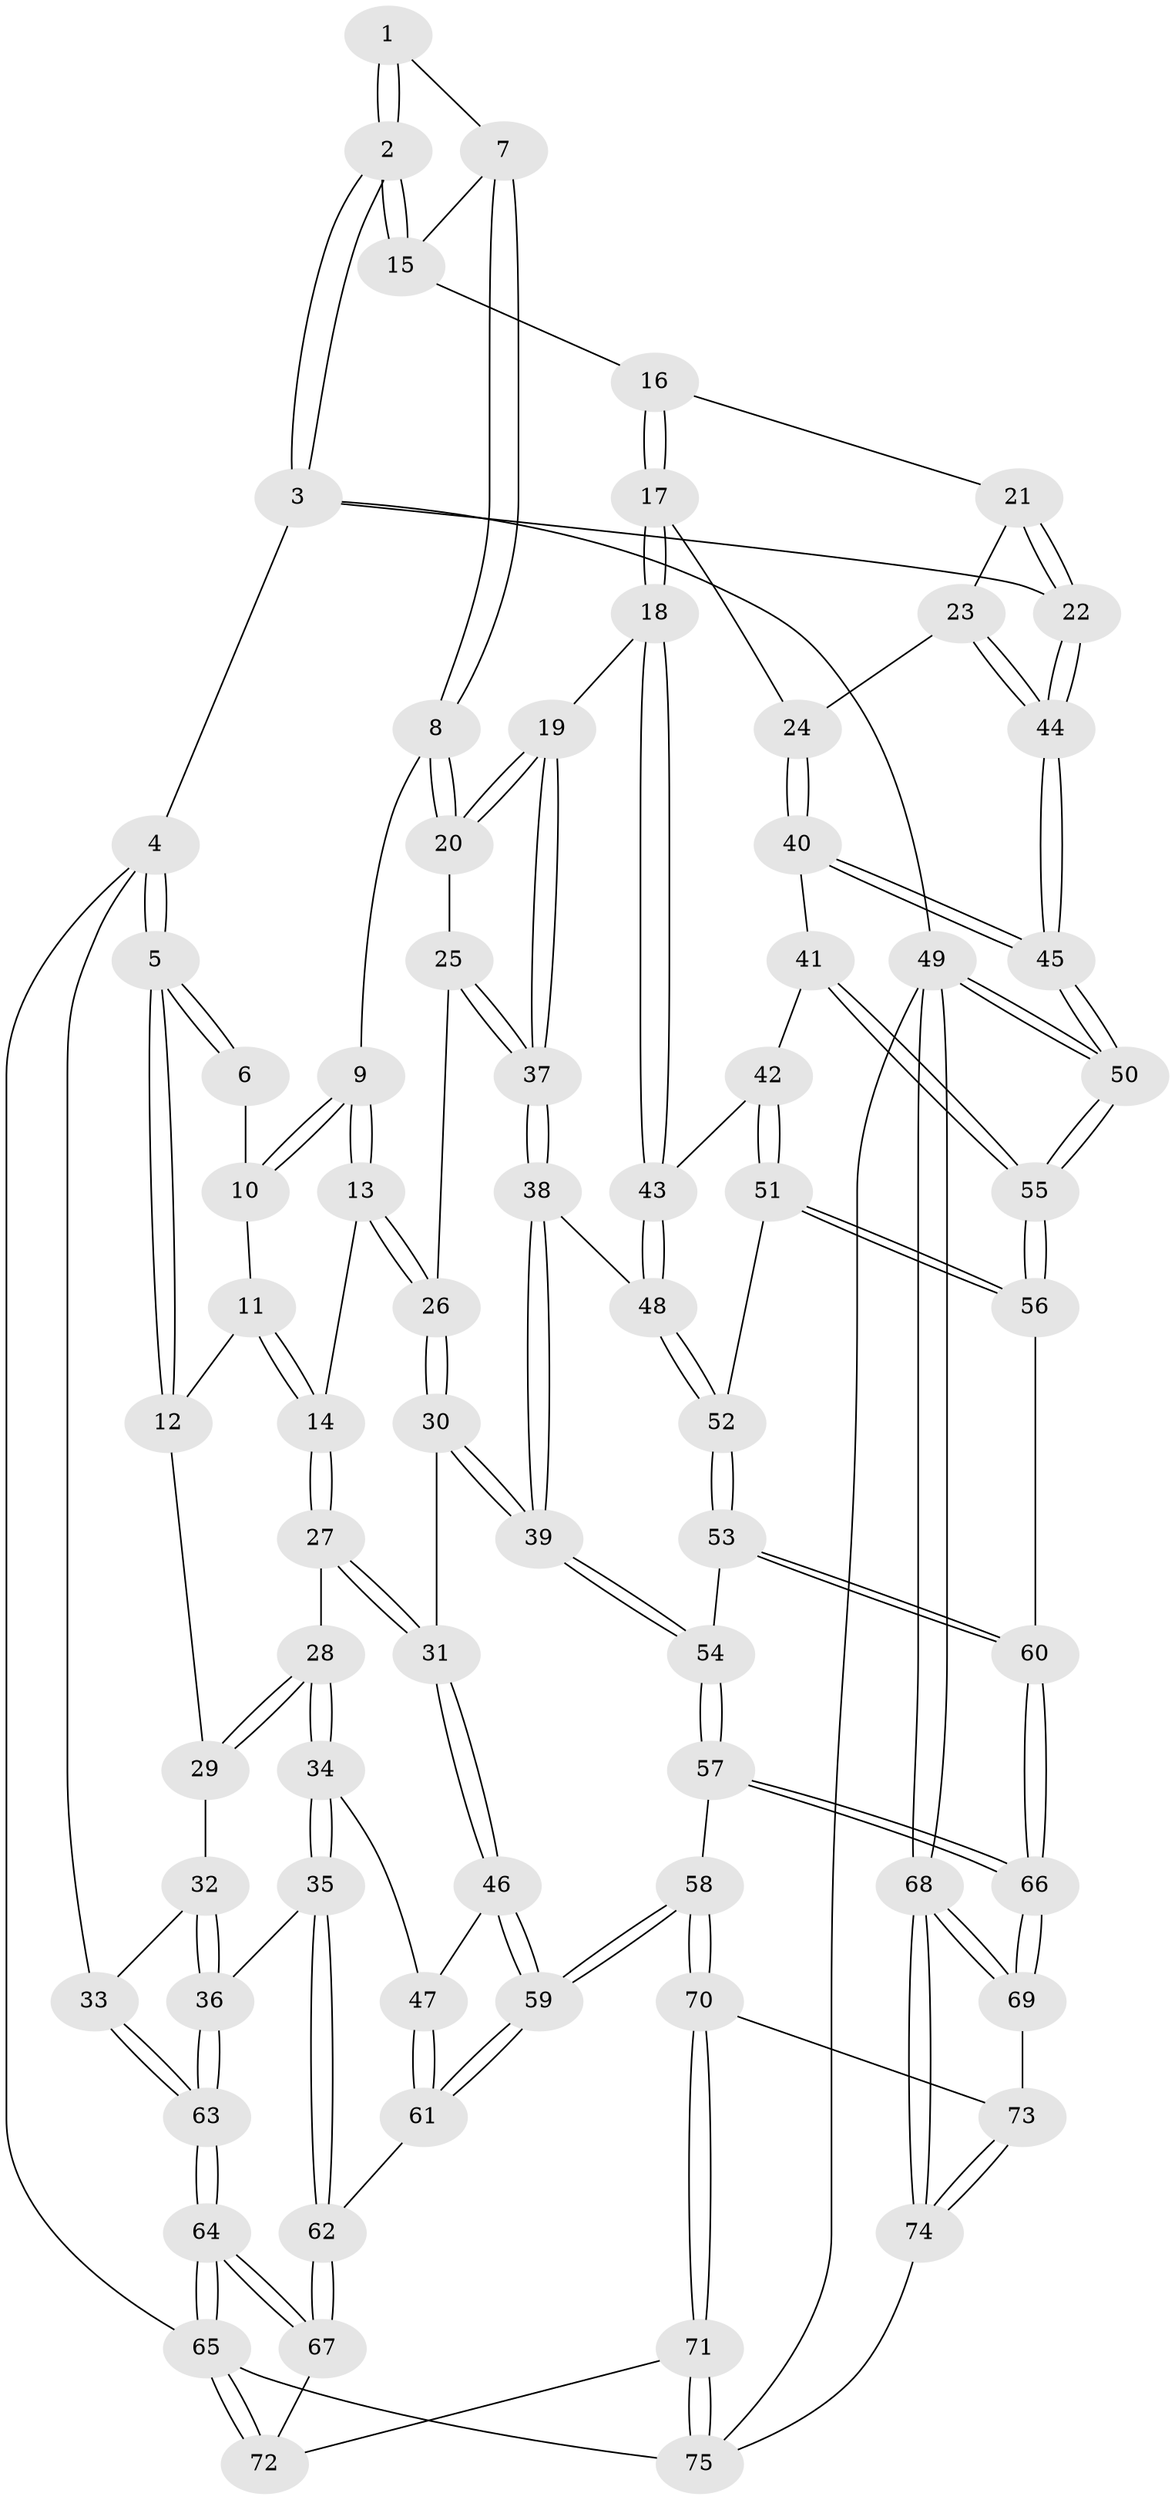 // Generated by graph-tools (version 1.1) at 2025/27/03/09/25 03:27:11]
// undirected, 75 vertices, 184 edges
graph export_dot {
graph [start="1"]
  node [color=gray90,style=filled];
  1 [pos="+0.6158613423135118+0"];
  2 [pos="+1+0"];
  3 [pos="+1+0"];
  4 [pos="+0+0"];
  5 [pos="+0+0"];
  6 [pos="+0.43201484636843235+0"];
  7 [pos="+0.7563913440161236+0.14444083927914345"];
  8 [pos="+0.7420510269605821+0.15349734303504578"];
  9 [pos="+0.5104220977862673+0.1446201515641538"];
  10 [pos="+0.4324816423199831+0"];
  11 [pos="+0.271440520141319+0.12473370920039871"];
  12 [pos="+0.12525437614205964+0.17488474787602826"];
  13 [pos="+0.49805567337502393+0.17633887596876954"];
  14 [pos="+0.36769568128013486+0.22469430926474077"];
  15 [pos="+0.8448398654156952+0.13627911935846646"];
  16 [pos="+0.8643317451769995+0.19007641981838577"];
  17 [pos="+0.8720680405596035+0.3558107811930758"];
  18 [pos="+0.8121910105520904+0.38210042475397044"];
  19 [pos="+0.7738463198532244+0.36373421506562603"];
  20 [pos="+0.7129097211707924+0.30456089861549024"];
  21 [pos="+0.9560375997643599+0.24145892201340938"];
  22 [pos="+1+0.10495460998043854"];
  23 [pos="+0.9996864285428845+0.36547136021887644"];
  24 [pos="+0.9259230633005187+0.3729794852046684"];
  25 [pos="+0.5936115025892735+0.34023549075702164"];
  26 [pos="+0.5409126892260133+0.32838205770648426"];
  27 [pos="+0.26543778647872535+0.3397676664633228"];
  28 [pos="+0.2579814766917048+0.3405435932763958"];
  29 [pos="+0.1532639850980377+0.2795702089691537"];
  30 [pos="+0.45573418674848293+0.4534307710374539"];
  31 [pos="+0.4475090683708943+0.4563988807038527"];
  32 [pos="+0.09336244128260598+0.32846211587118285"];
  33 [pos="+0+0.38873177303565387"];
  34 [pos="+0.20564310715058337+0.4983402921132378"];
  35 [pos="+0.09990073010640345+0.5867008316278105"];
  36 [pos="+0.07773310094924109+0.578216389498186"];
  37 [pos="+0.6609904496689959+0.4414800894777571"];
  38 [pos="+0.6648519785989908+0.48467378532840283"];
  39 [pos="+0.5896193305114251+0.5400911956738998"];
  40 [pos="+0.9167947274974203+0.5117300448991299"];
  41 [pos="+0.9040974879179329+0.5284554689637059"];
  42 [pos="+0.8755915915185606+0.5185909959438251"];
  43 [pos="+0.8000431223966641+0.446458578966134"];
  44 [pos="+1+0.3936871586017576"];
  45 [pos="+1+0.45725775196534996"];
  46 [pos="+0.40720830230935634+0.5325942393546748"];
  47 [pos="+0.34477597677934274+0.5535298762953954"];
  48 [pos="+0.7454523093904846+0.5092659699372085"];
  49 [pos="+1+1"];
  50 [pos="+1+1"];
  51 [pos="+0.7821005275821025+0.5732468110087764"];
  52 [pos="+0.7552827022350539+0.551111534991638"];
  53 [pos="+0.6739016406491394+0.6233803354157854"];
  54 [pos="+0.5978850585636053+0.5838468445338136"];
  55 [pos="+0.9487951706337858+0.744640212247205"];
  56 [pos="+0.8403896511431298+0.6744047561573597"];
  57 [pos="+0.48238543301789355+0.751980891105323"];
  58 [pos="+0.4753315245648206+0.7524710932935813"];
  59 [pos="+0.4743817622990842+0.7516783405811842"];
  60 [pos="+0.6937983425900818+0.6725109331654646"];
  61 [pos="+0.24489254275287153+0.7074492151915269"];
  62 [pos="+0.18513915053149194+0.7216977295533324"];
  63 [pos="+0+0.5646306907610964"];
  64 [pos="+0+0.8039617606908086"];
  65 [pos="+0+1"];
  66 [pos="+0.6287973559675357+0.8092606319030703"];
  67 [pos="+0.15707114154858282+0.8235938200934008"];
  68 [pos="+1+1"];
  69 [pos="+0.6386406161254087+0.820394160282597"];
  70 [pos="+0.42018693123404666+0.8742837909106188"];
  71 [pos="+0.2075212292742002+0.9474985590259478"];
  72 [pos="+0.17579189513633497+0.8877233426523271"];
  73 [pos="+0.485400692432316+1"];
  74 [pos="+0.523508158432953+1"];
  75 [pos="+0.19096014681775883+1"];
  1 -- 2;
  1 -- 2;
  1 -- 7;
  2 -- 3;
  2 -- 3;
  2 -- 15;
  2 -- 15;
  3 -- 4;
  3 -- 22;
  3 -- 49;
  4 -- 5;
  4 -- 5;
  4 -- 33;
  4 -- 65;
  5 -- 6;
  5 -- 6;
  5 -- 12;
  5 -- 12;
  6 -- 10;
  7 -- 8;
  7 -- 8;
  7 -- 15;
  8 -- 9;
  8 -- 20;
  8 -- 20;
  9 -- 10;
  9 -- 10;
  9 -- 13;
  9 -- 13;
  10 -- 11;
  11 -- 12;
  11 -- 14;
  11 -- 14;
  12 -- 29;
  13 -- 14;
  13 -- 26;
  13 -- 26;
  14 -- 27;
  14 -- 27;
  15 -- 16;
  16 -- 17;
  16 -- 17;
  16 -- 21;
  17 -- 18;
  17 -- 18;
  17 -- 24;
  18 -- 19;
  18 -- 43;
  18 -- 43;
  19 -- 20;
  19 -- 20;
  19 -- 37;
  19 -- 37;
  20 -- 25;
  21 -- 22;
  21 -- 22;
  21 -- 23;
  22 -- 44;
  22 -- 44;
  23 -- 24;
  23 -- 44;
  23 -- 44;
  24 -- 40;
  24 -- 40;
  25 -- 26;
  25 -- 37;
  25 -- 37;
  26 -- 30;
  26 -- 30;
  27 -- 28;
  27 -- 31;
  27 -- 31;
  28 -- 29;
  28 -- 29;
  28 -- 34;
  28 -- 34;
  29 -- 32;
  30 -- 31;
  30 -- 39;
  30 -- 39;
  31 -- 46;
  31 -- 46;
  32 -- 33;
  32 -- 36;
  32 -- 36;
  33 -- 63;
  33 -- 63;
  34 -- 35;
  34 -- 35;
  34 -- 47;
  35 -- 36;
  35 -- 62;
  35 -- 62;
  36 -- 63;
  36 -- 63;
  37 -- 38;
  37 -- 38;
  38 -- 39;
  38 -- 39;
  38 -- 48;
  39 -- 54;
  39 -- 54;
  40 -- 41;
  40 -- 45;
  40 -- 45;
  41 -- 42;
  41 -- 55;
  41 -- 55;
  42 -- 43;
  42 -- 51;
  42 -- 51;
  43 -- 48;
  43 -- 48;
  44 -- 45;
  44 -- 45;
  45 -- 50;
  45 -- 50;
  46 -- 47;
  46 -- 59;
  46 -- 59;
  47 -- 61;
  47 -- 61;
  48 -- 52;
  48 -- 52;
  49 -- 50;
  49 -- 50;
  49 -- 68;
  49 -- 68;
  49 -- 75;
  50 -- 55;
  50 -- 55;
  51 -- 52;
  51 -- 56;
  51 -- 56;
  52 -- 53;
  52 -- 53;
  53 -- 54;
  53 -- 60;
  53 -- 60;
  54 -- 57;
  54 -- 57;
  55 -- 56;
  55 -- 56;
  56 -- 60;
  57 -- 58;
  57 -- 66;
  57 -- 66;
  58 -- 59;
  58 -- 59;
  58 -- 70;
  58 -- 70;
  59 -- 61;
  59 -- 61;
  60 -- 66;
  60 -- 66;
  61 -- 62;
  62 -- 67;
  62 -- 67;
  63 -- 64;
  63 -- 64;
  64 -- 65;
  64 -- 65;
  64 -- 67;
  64 -- 67;
  65 -- 72;
  65 -- 72;
  65 -- 75;
  66 -- 69;
  66 -- 69;
  67 -- 72;
  68 -- 69;
  68 -- 69;
  68 -- 74;
  68 -- 74;
  69 -- 73;
  70 -- 71;
  70 -- 71;
  70 -- 73;
  71 -- 72;
  71 -- 75;
  71 -- 75;
  73 -- 74;
  73 -- 74;
  74 -- 75;
}
